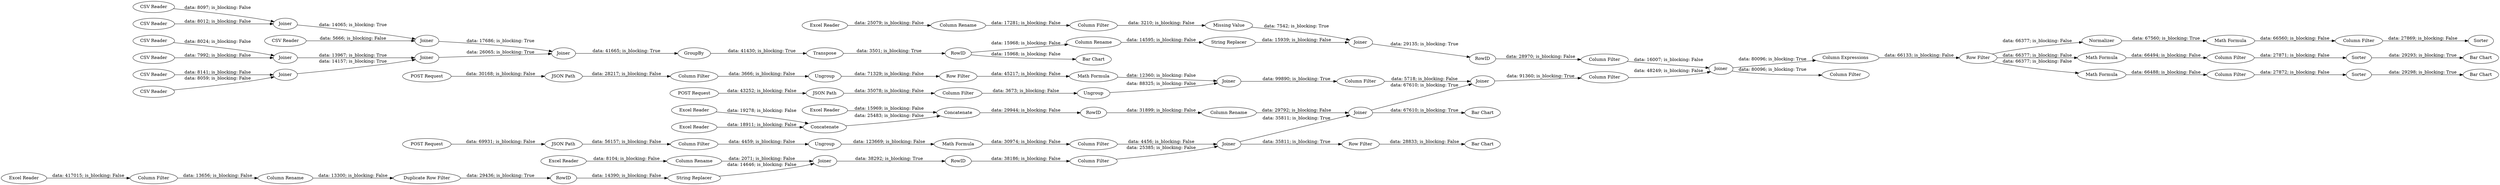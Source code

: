 digraph {
	"-4957125957769007499_16" [label="Column Filter"]
	"-4957125957769007499_29" [label="POST Request"]
	"-4957125957769007499_84" [label="Column Filter"]
	"-4957125957769007499_28" [label="Bar Chart"]
	"-4957125957769007499_53" [label=Joiner]
	"-4957125957769007499_25" [label=RowID]
	"-4957125957769007499_44" [label="CSV Reader"]
	"-4957125957769007499_13" [label="Column Rename"]
	"-4957125957769007499_57" [label=GroupBy]
	"-4957125957769007499_80" [label="Column Expressions"]
	"-4957125957769007499_48" [label="CSV Reader"]
	"-4957125957769007499_72" [label="Missing Value"]
	"-4957125957769007499_52" [label=Joiner]
	"-4957125957769007499_91" [label="Bar Chart"]
	"-4957125957769007499_93" [label="Math Formula"]
	"-4957125957769007499_85" [label=Sorter]
	"-4957125957769007499_67" [label="CSV Reader"]
	"-4957125957769007499_39" [label=Joiner]
	"-4957125957769007499_95" [label=Sorter]
	"-4957125957769007499_20" [label="Excel Reader"]
	"-4957125957769007499_33" [label="POST Request"]
	"-4957125957769007499_11" [label=Ungroup]
	"-4957125957769007499_92" [label=Normalizer]
	"-4957125957769007499_41" [label="CSV Reader"]
	"-4957125957769007499_12" [label="Excel Reader"]
	"-4957125957769007499_3" [label="Column Filter"]
	"-4957125957769007499_75" [label=RowID]
	"-4957125957769007499_77" [label="Column Rename"]
	"-4957125957769007499_78" [label=Joiner]
	"-4957125957769007499_1" [label="Excel Reader"]
	"-4957125957769007499_26" [label="Column Rename"]
	"-4957125957769007499_32" [label="Column Filter"]
	"-4957125957769007499_94" [label="Column Filter"]
	"-4957125957769007499_37" [label=Joiner]
	"-4957125957769007499_19" [label="Math Formula"]
	"-4957125957769007499_74" [label="String Replacer"]
	"-4957125957769007499_10" [label="Column Filter"]
	"-4957125957769007499_7" [label="String Replacer"]
	"-4957125957769007499_40" [label="Column Filter"]
	"-4957125957769007499_27" [label=Joiner]
	"-4957125957769007499_17" [label=Joiner]
	"-4957125957769007499_15" [label=RowID]
	"-4957125957769007499_79" [label="Column Filter"]
	"-4957125957769007499_45" [label="CSV Reader"]
	"-4957125957769007499_66" [label="Row Filter"]
	"-4957125957769007499_51" [label=Joiner]
	"-4957125957769007499_63" [label="Bar Chart"]
	"-4957125957769007499_9" [label="JSON Path"]
	"-4957125957769007499_4" [label="Column Rename"]
	"-4957125957769007499_62" [label="Bar Chart"]
	"-4957125957769007499_88" [label=Sorter]
	"-4957125957769007499_90" [label="Bar Chart"]
	"-4957125957769007499_38" [label="Column Filter"]
	"-4957125957769007499_22" [label="Excel Reader"]
	"-4957125957769007499_30" [label="JSON Path"]
	"-4957125957769007499_68" [label=Joiner]
	"-4957125957769007499_6" [label=RowID]
	"-4957125957769007499_31" [label=Ungroup]
	"-4957125957769007499_36" [label="Row Filter"]
	"-4957125957769007499_65" [label="Column Filter"]
	"-4957125957769007499_54" [label=Joiner]
	"-4957125957769007499_8" [label="POST Request"]
	"-4957125957769007499_34" [label="JSON Path"]
	"-4957125957769007499_71" [label="Column Filter"]
	"-4957125957769007499_18" [label="Column Filter"]
	"-4957125957769007499_5" [label="Duplicate Row Filter"]
	"-4957125957769007499_64" [label="Math Formula"]
	"-4957125957769007499_35" [label=Ungroup]
	"-4957125957769007499_24" [label=Concatenate]
	"-4957125957769007499_70" [label="Column Rename"]
	"-4957125957769007499_21" [label="Excel Reader"]
	"-4957125957769007499_73" [label=Joiner]
	"-4957125957769007499_86" [label="Math Formula"]
	"-4957125957769007499_81" [label="Row Filter"]
	"-4957125957769007499_87" [label="Column Filter"]
	"-4957125957769007499_59" [label=Transpose]
	"-4957125957769007499_14" [label=Joiner]
	"-4957125957769007499_47" [label="CSV Reader"]
	"-4957125957769007499_69" [label="Excel Reader"]
	"-4957125957769007499_46" [label="CSV Reader"]
	"-4957125957769007499_76" [label="Column Filter"]
	"-4957125957769007499_55" [label=Joiner]
	"-4957125957769007499_23" [label=Concatenate]
	"-4957125957769007499_61" [label=RowID]
	"-4957125957769007499_82" [label="Math Formula"]
	"-4957125957769007499_51" -> "-4957125957769007499_54" [label="data: 14157; is_blocking: True"]
	"-4957125957769007499_73" -> "-4957125957769007499_75" [label="data: 29135; is_blocking: True"]
	"-4957125957769007499_71" -> "-4957125957769007499_72" [label="data: 3210; is_blocking: False"]
	"-4957125957769007499_12" -> "-4957125957769007499_13" [label="data: 8104; is_blocking: False"]
	"-4957125957769007499_69" -> "-4957125957769007499_70" [label="data: 25079; is_blocking: False"]
	"-4957125957769007499_6" -> "-4957125957769007499_7" [label="data: 14390; is_blocking: False"]
	"-4957125957769007499_68" -> "-4957125957769007499_55" [label="data: 17686; is_blocking: True"]
	"-4957125957769007499_92" -> "-4957125957769007499_93" [label="data: 67560; is_blocking: True"]
	"-4957125957769007499_1" -> "-4957125957769007499_3" [label="data: 417015; is_blocking: False"]
	"-4957125957769007499_4" -> "-4957125957769007499_5" [label="data: 13300; is_blocking: False"]
	"-4957125957769007499_45" -> "-4957125957769007499_53" [label="data: 8024; is_blocking: False"]
	"-4957125957769007499_78" -> "-4957125957769007499_80" [label="data: 80096; is_blocking: True"]
	"-4957125957769007499_67" -> "-4957125957769007499_68" [label="data: 5666; is_blocking: False"]
	"-4957125957769007499_39" -> "-4957125957769007499_40" [label="data: 91360; is_blocking: True"]
	"-4957125957769007499_77" -> "-4957125957769007499_74" [label="data: 14595; is_blocking: False"]
	"-4957125957769007499_75" -> "-4957125957769007499_76" [label="data: 28970; is_blocking: False"]
	"-4957125957769007499_19" -> "-4957125957769007499_37" [label="data: 12360; is_blocking: False"]
	"-4957125957769007499_11" -> "-4957125957769007499_64" [label="data: 123669; is_blocking: False"]
	"-4957125957769007499_57" -> "-4957125957769007499_59" [label="data: 41430; is_blocking: True"]
	"-4957125957769007499_10" -> "-4957125957769007499_11" [label="data: 4459; is_blocking: False"]
	"-4957125957769007499_81" -> "-4957125957769007499_82" [label="data: 66377; is_blocking: False"]
	"-4957125957769007499_65" -> "-4957125957769007499_17" [label="data: 4456; is_blocking: False"]
	"-4957125957769007499_7" -> "-4957125957769007499_14" [label="data: 14646; is_blocking: False"]
	"-4957125957769007499_55" -> "-4957125957769007499_57" [label="data: 41665; is_blocking: True"]
	"-4957125957769007499_70" -> "-4957125957769007499_71" [label="data: 17281; is_blocking: False"]
	"-4957125957769007499_5" -> "-4957125957769007499_6" [label="data: 29436; is_blocking: True"]
	"-4957125957769007499_86" -> "-4957125957769007499_87" [label="data: 66494; is_blocking: False"]
	"-4957125957769007499_74" -> "-4957125957769007499_73" [label="data: 15939; is_blocking: False"]
	"-4957125957769007499_36" -> "-4957125957769007499_19" [label="data: 45217; is_blocking: False"]
	"-4957125957769007499_52" -> "-4957125957769007499_68" [label="data: 14065; is_blocking: True"]
	"-4957125957769007499_37" -> "-4957125957769007499_38" [label="data: 99890; is_blocking: True"]
	"-4957125957769007499_34" -> "-4957125957769007499_18" [label="data: 35078; is_blocking: False"]
	"-4957125957769007499_76" -> "-4957125957769007499_78" [label="data: 16007; is_blocking: False"]
	"-4957125957769007499_29" -> "-4957125957769007499_30" [label="data: 30168; is_blocking: False"]
	"-4957125957769007499_14" -> "-4957125957769007499_15" [label="data: 38292; is_blocking: True"]
	"-4957125957769007499_87" -> "-4957125957769007499_88" [label="data: 27871; is_blocking: False"]
	"-4957125957769007499_46" -> "-4957125957769007499_53" [label="data: 7992; is_blocking: False"]
	"-4957125957769007499_27" -> "-4957125957769007499_39" [label="data: 67610; is_blocking: True"]
	"-4957125957769007499_47" -> "-4957125957769007499_52" [label="data: 8012; is_blocking: False"]
	"-4957125957769007499_20" -> "-4957125957769007499_23" [label="data: 19278; is_blocking: False"]
	"-4957125957769007499_61" -> "-4957125957769007499_77" [label="data: 15968; is_blocking: False"]
	"-4957125957769007499_84" -> "-4957125957769007499_85" [label="data: 27872; is_blocking: False"]
	"-4957125957769007499_13" -> "-4957125957769007499_14" [label="data: 2071; is_blocking: False"]
	"-4957125957769007499_44" -> "-4957125957769007499_51" [label="data: 8141; is_blocking: False"]
	"-4957125957769007499_94" -> "-4957125957769007499_95" [label="data: 27869; is_blocking: False"]
	"-4957125957769007499_33" -> "-4957125957769007499_34" [label="data: 43252; is_blocking: False"]
	"-4957125957769007499_21" -> "-4957125957769007499_23" [label="data: 18911; is_blocking: False"]
	"-4957125957769007499_8" -> "-4957125957769007499_9" [label="data: 69931; is_blocking: False"]
	"-4957125957769007499_16" -> "-4957125957769007499_17" [label="data: 25385; is_blocking: False"]
	"-4957125957769007499_59" -> "-4957125957769007499_61" [label="data: 3501; is_blocking: True"]
	"-4957125957769007499_22" -> "-4957125957769007499_24" [label="data: 15969; is_blocking: False"]
	"-4957125957769007499_3" -> "-4957125957769007499_4" [label="data: 13656; is_blocking: False"]
	"-4957125957769007499_41" -> "-4957125957769007499_51" [label="data: 8059; is_blocking: False"]
	"-4957125957769007499_38" -> "-4957125957769007499_39" [label="data: 5718; is_blocking: False"]
	"-4957125957769007499_72" -> "-4957125957769007499_73" [label="data: 7542; is_blocking: True"]
	"-4957125957769007499_78" -> "-4957125957769007499_79" [label="data: 80096; is_blocking: True"]
	"-4957125957769007499_93" -> "-4957125957769007499_94" [label="data: 66560; is_blocking: False"]
	"-4957125957769007499_81" -> "-4957125957769007499_92" [label="data: 66377; is_blocking: False"]
	"-4957125957769007499_88" -> "-4957125957769007499_91" [label="data: 29293; is_blocking: True"]
	"-4957125957769007499_81" -> "-4957125957769007499_86" [label="data: 66377; is_blocking: False"]
	"-4957125957769007499_15" -> "-4957125957769007499_16" [label="data: 38186; is_blocking: False"]
	"-4957125957769007499_9" -> "-4957125957769007499_10" [label="data: 56157; is_blocking: False"]
	"-4957125957769007499_31" -> "-4957125957769007499_36" [label="data: 71329; is_blocking: False"]
	"-4957125957769007499_27" -> "-4957125957769007499_28" [label="data: 67610; is_blocking: True"]
	"-4957125957769007499_54" -> "-4957125957769007499_55" [label="data: 26065; is_blocking: True"]
	"-4957125957769007499_64" -> "-4957125957769007499_65" [label="data: 30974; is_blocking: False"]
	"-4957125957769007499_30" -> "-4957125957769007499_32" [label="data: 28217; is_blocking: False"]
	"-4957125957769007499_53" -> "-4957125957769007499_54" [label="data: 13967; is_blocking: True"]
	"-4957125957769007499_25" -> "-4957125957769007499_26" [label="data: 31899; is_blocking: False"]
	"-4957125957769007499_18" -> "-4957125957769007499_35" [label="data: 3673; is_blocking: False"]
	"-4957125957769007499_17" -> "-4957125957769007499_27" [label="data: 35811; is_blocking: True"]
	"-4957125957769007499_17" -> "-4957125957769007499_66" [label="data: 35811; is_blocking: True"]
	"-4957125957769007499_32" -> "-4957125957769007499_31" [label="data: 3666; is_blocking: False"]
	"-4957125957769007499_85" -> "-4957125957769007499_90" [label="data: 29298; is_blocking: True"]
	"-4957125957769007499_26" -> "-4957125957769007499_27" [label="data: 29792; is_blocking: False"]
	"-4957125957769007499_23" -> "-4957125957769007499_24" [label="data: 25483; is_blocking: False"]
	"-4957125957769007499_24" -> "-4957125957769007499_25" [label="data: 29944; is_blocking: False"]
	"-4957125957769007499_82" -> "-4957125957769007499_84" [label="data: 66488; is_blocking: False"]
	"-4957125957769007499_40" -> "-4957125957769007499_78" [label="data: 48249; is_blocking: False"]
	"-4957125957769007499_35" -> "-4957125957769007499_37" [label="data: 88325; is_blocking: False"]
	"-4957125957769007499_66" -> "-4957125957769007499_63" [label="data: 28833; is_blocking: False"]
	"-4957125957769007499_80" -> "-4957125957769007499_81" [label="data: 66133; is_blocking: False"]
	"-4957125957769007499_48" -> "-4957125957769007499_52" [label="data: 8097; is_blocking: False"]
	"-4957125957769007499_61" -> "-4957125957769007499_62" [label="data: 15968; is_blocking: False"]
	rankdir=LR
}
